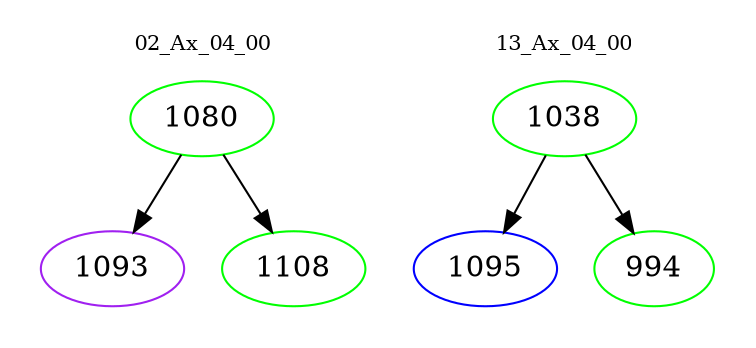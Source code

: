 digraph{
subgraph cluster_0 {
color = white
label = "02_Ax_04_00";
fontsize=10;
T0_1080 [label="1080", color="green"]
T0_1080 -> T0_1093 [color="black"]
T0_1093 [label="1093", color="purple"]
T0_1080 -> T0_1108 [color="black"]
T0_1108 [label="1108", color="green"]
}
subgraph cluster_1 {
color = white
label = "13_Ax_04_00";
fontsize=10;
T1_1038 [label="1038", color="green"]
T1_1038 -> T1_1095 [color="black"]
T1_1095 [label="1095", color="blue"]
T1_1038 -> T1_994 [color="black"]
T1_994 [label="994", color="green"]
}
}
